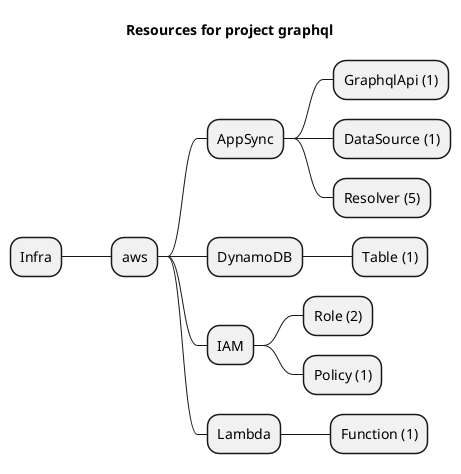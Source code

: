 @startmindmap
title Resources for project graphql
skinparam monochrome true
+ Infra
++ aws
+++ AppSync
++++ GraphqlApi (1)
++++ DataSource (1)
++++ Resolver (5)
+++ DynamoDB
++++ Table (1)
+++ IAM
++++ Role (2)
++++ Policy (1)
+++ Lambda
++++ Function (1)
@endmindmap